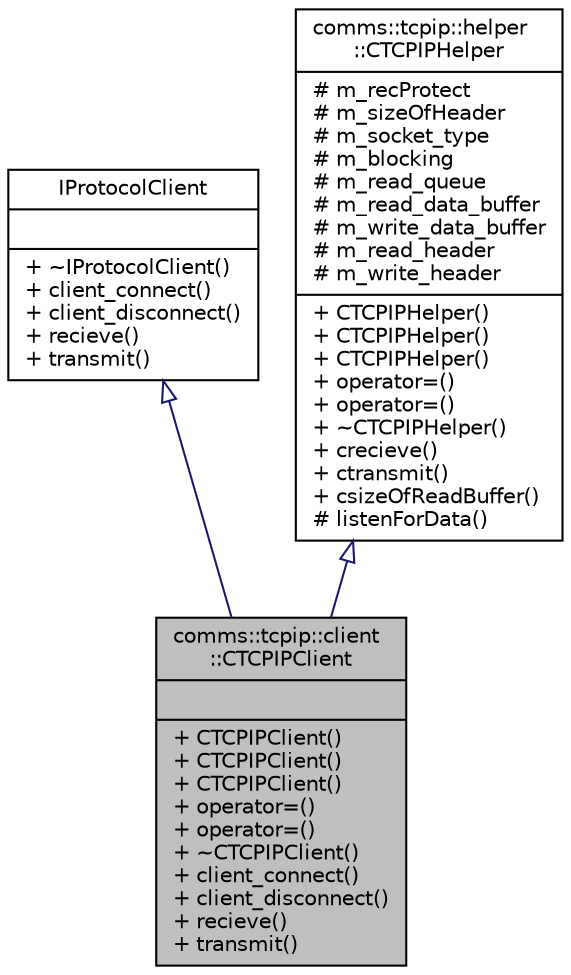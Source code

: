 digraph "comms::tcpip::client::CTCPIPClient"
{
 // LATEX_PDF_SIZE
  edge [fontname="Helvetica",fontsize="10",labelfontname="Helvetica",labelfontsize="10"];
  node [fontname="Helvetica",fontsize="10",shape=record];
  Node1 [label="{comms::tcpip::client\l::CTCPIPClient\n||+ CTCPIPClient()\l+ CTCPIPClient()\l+ CTCPIPClient()\l+ operator=()\l+ operator=()\l+ ~CTCPIPClient()\l+ client_connect()\l+ client_disconnect()\l+ recieve()\l+ transmit()\l}",height=0.2,width=0.4,color="black", fillcolor="grey75", style="filled", fontcolor="black",tooltip=" "];
  Node2 -> Node1 [dir="back",color="midnightblue",fontsize="10",style="solid",arrowtail="onormal",fontname="Helvetica"];
  Node2 [label="{IProtocolClient\n||+ ~IProtocolClient()\l+ client_connect()\l+ client_disconnect()\l+ recieve()\l+ transmit()\l}",height=0.2,width=0.4,color="black", fillcolor="white", style="filled",URL="$classIProtocolClient.html",tooltip=" "];
  Node3 -> Node1 [dir="back",color="midnightblue",fontsize="10",style="solid",arrowtail="onormal",fontname="Helvetica"];
  Node3 [label="{comms::tcpip::helper\l::CTCPIPHelper\n|# m_recProtect\l# m_sizeOfHeader\l# m_socket_type\l# m_blocking\l# m_read_queue\l# m_read_data_buffer\l# m_write_data_buffer\l# m_read_header\l# m_write_header\l|+ CTCPIPHelper()\l+ CTCPIPHelper()\l+ CTCPIPHelper()\l+ operator=()\l+ operator=()\l+ ~CTCPIPHelper()\l+ crecieve()\l+ ctransmit()\l+ csizeOfReadBuffer()\l# listenForData()\l}",height=0.2,width=0.4,color="black", fillcolor="white", style="filled",URL="$classcomms_1_1tcpip_1_1helper_1_1CTCPIPHelper.html",tooltip=" "];
}
